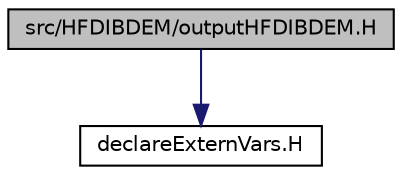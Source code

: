 digraph "src/HFDIBDEM/outputHFDIBDEM.H"
{
 // LATEX_PDF_SIZE
  edge [fontname="Helvetica",fontsize="10",labelfontname="Helvetica",labelfontsize="10"];
  node [fontname="Helvetica",fontsize="10",shape=record];
  Node1 [label="src/HFDIBDEM/outputHFDIBDEM.H",height=0.2,width=0.4,color="black", fillcolor="grey75", style="filled", fontcolor="black",tooltip=" "];
  Node1 -> Node2 [color="midnightblue",fontsize="10",style="solid",fontname="Helvetica"];
  Node2 [label="declareExternVars.H",height=0.2,width=0.4,color="black", fillcolor="white", style="filled",URL="$declareExternVars_8H.html",tooltip=" "];
}
